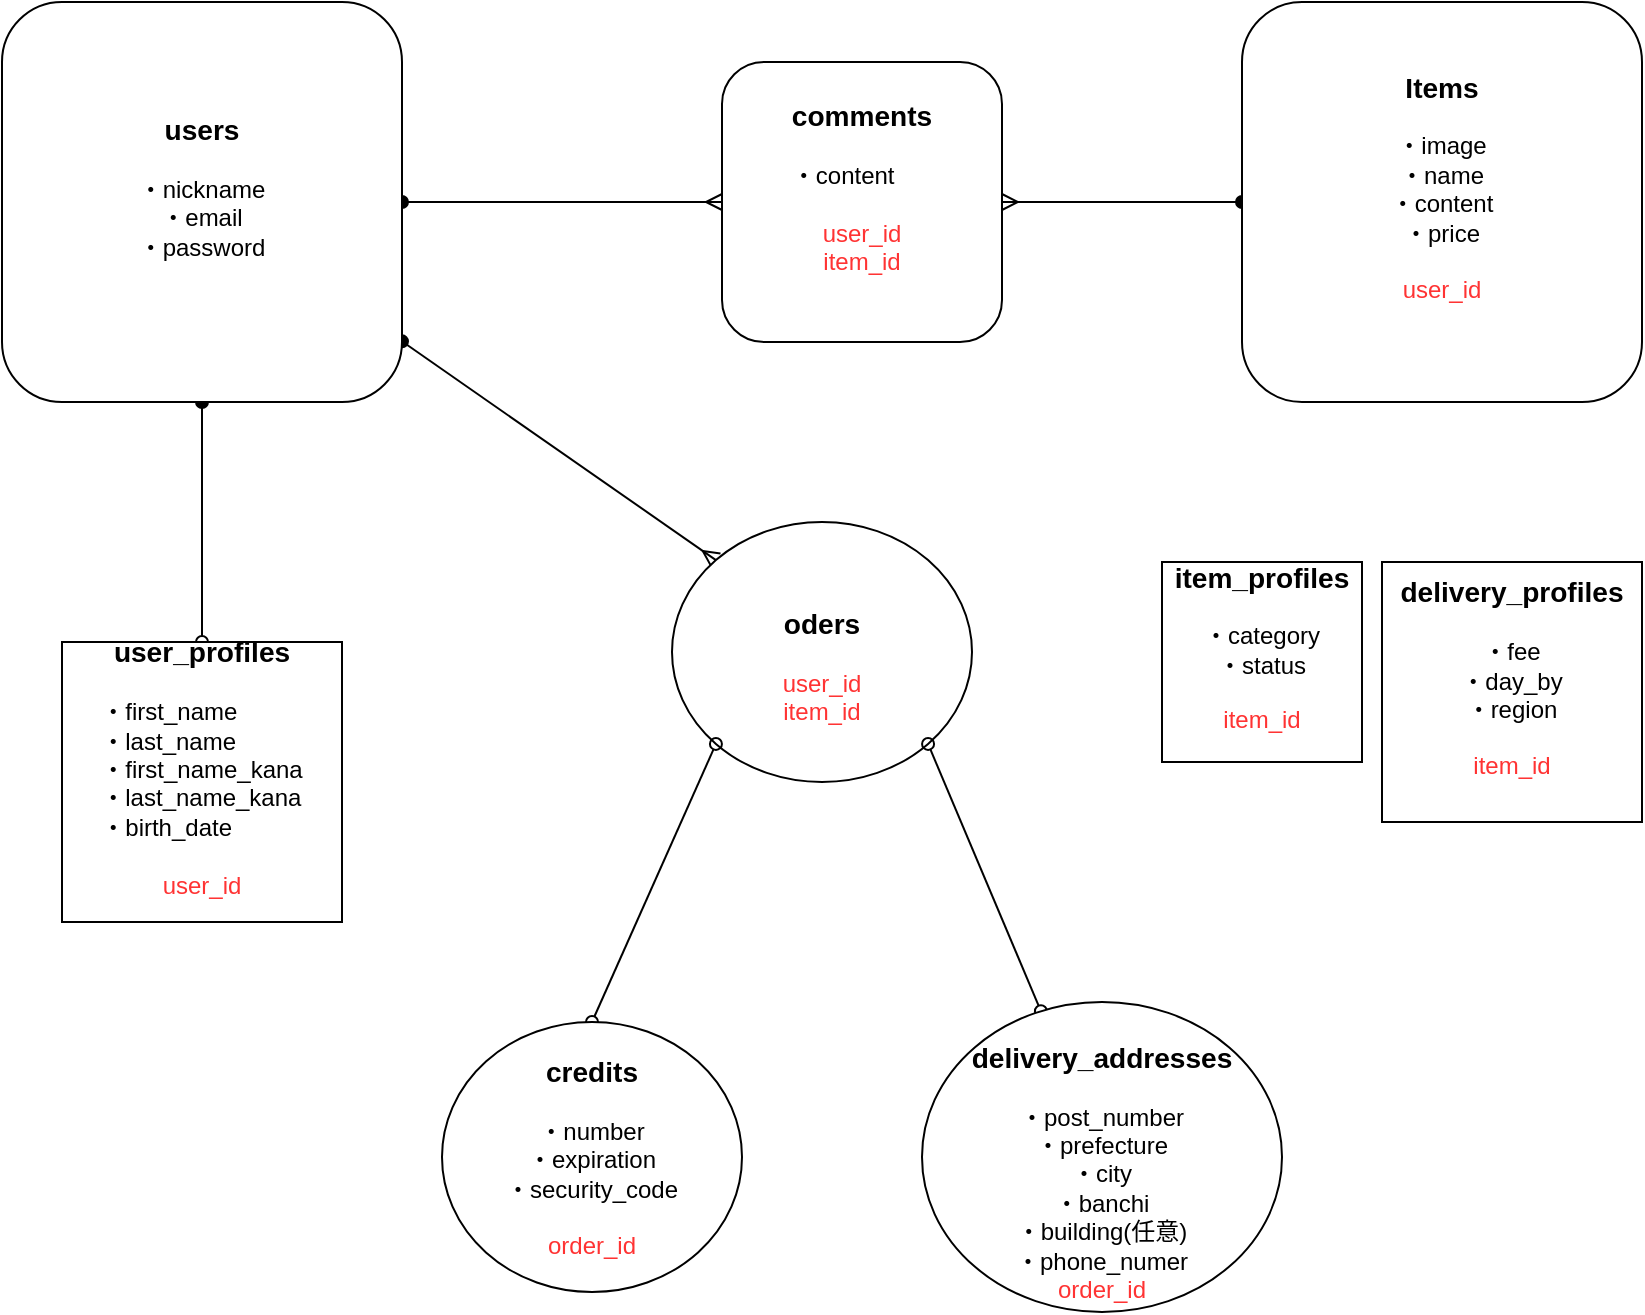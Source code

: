 <mxfile version="13.6.6" type="github">
  <diagram id="H8ZhVeUGdGvCXGNmLCNN" name="Page-1">
    <mxGraphModel dx="792" dy="536" grid="1" gridSize="10" guides="1" tooltips="1" connect="1" arrows="1" fold="1" page="1" pageScale="1" pageWidth="827" pageHeight="1169" math="0" shadow="0">
      <root>
        <mxCell id="0" />
        <mxCell id="1" parent="0" />
        <mxCell id="Uf8UQ3KTwdbZd8pZveF2-19" style="edgeStyle=none;rounded=0;orthogonalLoop=1;jettySize=auto;html=1;exitX=0;exitY=0.5;exitDx=0;exitDy=0;startArrow=ERmany;startFill=0;endArrow=oval;endFill=1;strokeColor=#000000;fontColor=#FF3333;entryX=1;entryY=0.5;entryDx=0;entryDy=0;" edge="1" parent="1" source="Uf8UQ3KTwdbZd8pZveF2-1" target="Uf8UQ3KTwdbZd8pZveF2-2">
          <mxGeometry relative="1" as="geometry">
            <mxPoint x="310" y="60" as="targetPoint" />
          </mxGeometry>
        </mxCell>
        <mxCell id="Uf8UQ3KTwdbZd8pZveF2-20" style="edgeStyle=none;rounded=0;orthogonalLoop=1;jettySize=auto;html=1;exitX=1;exitY=0.5;exitDx=0;exitDy=0;entryX=0;entryY=0.5;entryDx=0;entryDy=0;startArrow=ERmany;startFill=0;endArrow=oval;endFill=1;strokeColor=#000000;fontColor=#FF3333;" edge="1" parent="1" source="Uf8UQ3KTwdbZd8pZveF2-1" target="Uf8UQ3KTwdbZd8pZveF2-4">
          <mxGeometry relative="1" as="geometry" />
        </mxCell>
        <mxCell id="Uf8UQ3KTwdbZd8pZveF2-1" value="&lt;h3&gt;comments&lt;/h3&gt;&lt;div style=&quot;text-align: left ; font-size: 11px&quot;&gt;&lt;span style=&quot;font-size: 12px&quot;&gt;・content&lt;/span&gt;&lt;br&gt;&lt;/div&gt;&lt;div style=&quot;text-align: left ; font-size: 11px&quot;&gt;&lt;span style=&quot;font-size: 12px&quot;&gt;&lt;br&gt;&lt;/span&gt;&lt;/div&gt;&lt;div style=&quot;font-size: 11px&quot;&gt;&lt;span style=&quot;font-size: 12px&quot;&gt;&lt;font color=&quot;#ff3333&quot;&gt;user_id&lt;/font&gt;&lt;/span&gt;&lt;/div&gt;&lt;div style=&quot;font-size: 11px&quot;&gt;&lt;span style=&quot;color: rgb(255 , 51 , 51) ; font-size: 12px&quot;&gt;item_id&lt;/span&gt;&lt;/div&gt;&lt;div style=&quot;text-align: left ; font-size: 11px&quot;&gt;&lt;span style=&quot;font-size: 12px&quot;&gt;&lt;font color=&quot;#ff3333&quot;&gt;&lt;br&gt;&lt;/font&gt;&lt;/span&gt;&lt;/div&gt;&lt;div style=&quot;text-align: left ; font-size: 11px&quot;&gt;&lt;span style=&quot;font-size: 12px&quot;&gt;&lt;br&gt;&lt;/span&gt;&lt;/div&gt;" style="whiteSpace=wrap;html=1;aspect=fixed;align=center;rounded=1;" vertex="1" parent="1">
          <mxGeometry x="360" y="30" width="140" height="140" as="geometry" />
        </mxCell>
        <mxCell id="Uf8UQ3KTwdbZd8pZveF2-13" style="edgeStyle=none;rounded=0;orthogonalLoop=1;jettySize=auto;html=1;entryX=0;entryY=0;entryDx=0;entryDy=0;startArrow=oval;startFill=1;endArrow=ERmany;endFill=0;strokeColor=#000000;fontColor=#FF3333;" edge="1" parent="1" source="Uf8UQ3KTwdbZd8pZveF2-2" target="Uf8UQ3KTwdbZd8pZveF2-8">
          <mxGeometry relative="1" as="geometry" />
        </mxCell>
        <mxCell id="Uf8UQ3KTwdbZd8pZveF2-17" style="edgeStyle=none;rounded=0;orthogonalLoop=1;jettySize=auto;html=1;startArrow=oval;startFill=1;endArrow=oval;endFill=0;strokeColor=#000000;fontColor=#FF3333;" edge="1" parent="1" source="Uf8UQ3KTwdbZd8pZveF2-2" target="Uf8UQ3KTwdbZd8pZveF2-3">
          <mxGeometry relative="1" as="geometry" />
        </mxCell>
        <mxCell id="Uf8UQ3KTwdbZd8pZveF2-2" value="&lt;h3&gt;users&lt;/h3&gt;&lt;div&gt;・nickname&lt;/div&gt;&lt;div&gt;・email&lt;/div&gt;&lt;div&gt;・password&lt;/div&gt;&lt;div&gt;&lt;br&gt;&lt;/div&gt;&lt;div style=&quot;text-align: left ; font-size: 11px&quot;&gt;&lt;span style=&quot;font-size: 12px&quot;&gt;&lt;br&gt;&lt;/span&gt;&lt;/div&gt;" style="whiteSpace=wrap;html=1;aspect=fixed;align=center;rounded=1;" vertex="1" parent="1">
          <mxGeometry width="200" height="200" as="geometry" />
        </mxCell>
        <mxCell id="Uf8UQ3KTwdbZd8pZveF2-3" value="&lt;h3&gt;user_profiles&lt;/h3&gt;&lt;div style=&quot;text-align: left ; font-size: 11px&quot;&gt;&lt;span style=&quot;font-size: 12px&quot;&gt;・first_name&lt;/span&gt;&lt;br&gt;&lt;/div&gt;&lt;div style=&quot;text-align: left ; font-size: 11px&quot;&gt;&lt;span style=&quot;font-size: 12px&quot;&gt;・last_name&lt;/span&gt;&lt;/div&gt;&lt;div style=&quot;text-align: left ; font-size: 11px&quot;&gt;&lt;span style=&quot;font-size: 12px&quot;&gt;・first_name_kana&lt;/span&gt;&lt;/div&gt;&lt;div style=&quot;text-align: left ; font-size: 11px&quot;&gt;&lt;span style=&quot;font-size: 12px&quot;&gt;・last_name_kana&lt;/span&gt;&lt;/div&gt;&lt;div style=&quot;text-align: left ; font-size: 11px&quot;&gt;&lt;span style=&quot;font-size: 12px&quot;&gt;・birth_date&lt;/span&gt;&lt;/div&gt;&lt;div style=&quot;text-align: left ; font-size: 11px&quot;&gt;&lt;span style=&quot;font-size: 12px&quot;&gt;&lt;br&gt;&lt;/span&gt;&lt;/div&gt;&lt;div style=&quot;font-size: 11px&quot;&gt;&lt;span style=&quot;font-size: 12px&quot;&gt;&lt;font color=&quot;#ff3333&quot;&gt;user_id&lt;/font&gt;&lt;/span&gt;&lt;/div&gt;&lt;div style=&quot;text-align: left ; font-size: 11px&quot;&gt;&lt;span style=&quot;font-size: 12px&quot;&gt;&lt;font color=&quot;#ff3333&quot;&gt;&lt;br&gt;&lt;/font&gt;&lt;/span&gt;&lt;/div&gt;&lt;div style=&quot;text-align: left ; font-size: 11px&quot;&gt;&lt;span style=&quot;font-size: 12px&quot;&gt;&lt;br&gt;&lt;/span&gt;&lt;/div&gt;" style="whiteSpace=wrap;html=1;aspect=fixed;align=center;rounded=0;" vertex="1" parent="1">
          <mxGeometry x="30" y="320" width="140" height="140" as="geometry" />
        </mxCell>
        <mxCell id="Uf8UQ3KTwdbZd8pZveF2-4" value="&lt;h3&gt;Items&lt;/h3&gt;&lt;div&gt;・image&lt;/div&gt;&lt;div&gt;・name&lt;/div&gt;&lt;div&gt;・content&lt;/div&gt;&lt;div&gt;・price&lt;/div&gt;&lt;div style=&quot;text-align: left ; font-size: 11px&quot;&gt;&lt;span style=&quot;font-size: 12px&quot;&gt;&lt;br&gt;&lt;/span&gt;&lt;/div&gt;&lt;div style=&quot;font-size: 11px&quot;&gt;&lt;span style=&quot;font-size: 12px&quot;&gt;&lt;font color=&quot;#ff3333&quot;&gt;user_id&lt;/font&gt;&lt;/span&gt;&lt;/div&gt;&lt;div style=&quot;text-align: left ; font-size: 11px&quot;&gt;&lt;span style=&quot;font-size: 12px&quot;&gt;&lt;font color=&quot;#ff3333&quot;&gt;&lt;br&gt;&lt;/font&gt;&lt;/span&gt;&lt;/div&gt;&lt;div style=&quot;text-align: left ; font-size: 11px&quot;&gt;&lt;span style=&quot;font-size: 12px&quot;&gt;&lt;br&gt;&lt;/span&gt;&lt;/div&gt;" style="whiteSpace=wrap;html=1;aspect=fixed;align=center;rounded=1;" vertex="1" parent="1">
          <mxGeometry x="620" width="200" height="200" as="geometry" />
        </mxCell>
        <mxCell id="Uf8UQ3KTwdbZd8pZveF2-6" value="&lt;h3&gt;item_profiles&lt;/h3&gt;&lt;div style=&quot;font-size: 11px&quot;&gt;&lt;span style=&quot;font-size: 12px&quot;&gt;・category&lt;/span&gt;&lt;br&gt;&lt;/div&gt;&lt;div&gt;・status&lt;/div&gt;&lt;div style=&quot;font-size: 11px&quot;&gt;&lt;br&gt;&lt;/div&gt;&lt;div style=&quot;font-size: 11px&quot;&gt;&lt;span style=&quot;font-size: 12px&quot;&gt;&lt;font color=&quot;#ff3333&quot;&gt;item_id&lt;/font&gt;&lt;/span&gt;&lt;/div&gt;&lt;div style=&quot;font-size: 11px&quot;&gt;&lt;span style=&quot;font-size: 12px&quot;&gt;&lt;font color=&quot;#ff3333&quot;&gt;&lt;br&gt;&lt;/font&gt;&lt;/span&gt;&lt;/div&gt;&lt;div style=&quot;font-size: 11px&quot;&gt;&lt;span style=&quot;font-size: 12px&quot;&gt;&lt;br&gt;&lt;/span&gt;&lt;/div&gt;" style="whiteSpace=wrap;html=1;aspect=fixed;align=center;" vertex="1" parent="1">
          <mxGeometry x="580" y="280" width="100" height="100" as="geometry" />
        </mxCell>
        <mxCell id="Uf8UQ3KTwdbZd8pZveF2-7" value="&lt;h3&gt;delivery_profiles&lt;/h3&gt;&lt;div style=&quot;font-size: 11px&quot;&gt;&lt;span style=&quot;font-size: 12px&quot;&gt;・fee&lt;/span&gt;&lt;br&gt;&lt;/div&gt;&lt;div&gt;・day_by&lt;/div&gt;&lt;div&gt;・region&lt;/div&gt;&lt;div style=&quot;font-size: 11px&quot;&gt;&lt;br&gt;&lt;/div&gt;&lt;div style=&quot;font-size: 11px&quot;&gt;&lt;span style=&quot;font-size: 12px&quot;&gt;&lt;font color=&quot;#ff3333&quot;&gt;item_id&lt;/font&gt;&lt;/span&gt;&lt;/div&gt;&lt;div style=&quot;font-size: 11px&quot;&gt;&lt;span style=&quot;font-size: 12px&quot;&gt;&lt;font color=&quot;#ff3333&quot;&gt;&lt;br&gt;&lt;/font&gt;&lt;/span&gt;&lt;/div&gt;&lt;div style=&quot;font-size: 11px&quot;&gt;&lt;span style=&quot;font-size: 12px&quot;&gt;&lt;br&gt;&lt;/span&gt;&lt;/div&gt;" style="whiteSpace=wrap;html=1;aspect=fixed;align=center;" vertex="1" parent="1">
          <mxGeometry x="690" y="280" width="130" height="130" as="geometry" />
        </mxCell>
        <mxCell id="Uf8UQ3KTwdbZd8pZveF2-8" value="&lt;h3&gt;&lt;font color=&quot;#000000&quot;&gt;oders&lt;/font&gt;&lt;/h3&gt;&lt;div&gt;user_id&lt;/div&gt;&lt;div&gt;item_id&lt;/div&gt;" style="ellipse;whiteSpace=wrap;html=1;rounded=0;fontColor=#FF3333;" vertex="1" parent="1">
          <mxGeometry x="335" y="260" width="150" height="130" as="geometry" />
        </mxCell>
        <mxCell id="Uf8UQ3KTwdbZd8pZveF2-11" style="orthogonalLoop=1;jettySize=auto;html=1;exitX=0.5;exitY=0;exitDx=0;exitDy=0;entryX=0;entryY=1;entryDx=0;entryDy=0;fontColor=#FF3333;rounded=0;endArrow=oval;endFill=0;startArrow=oval;startFill=0;" edge="1" parent="1" source="Uf8UQ3KTwdbZd8pZveF2-9" target="Uf8UQ3KTwdbZd8pZveF2-8">
          <mxGeometry relative="1" as="geometry" />
        </mxCell>
        <mxCell id="Uf8UQ3KTwdbZd8pZveF2-9" value="&lt;h3&gt;&lt;font color=&quot;#000000&quot;&gt;credits&lt;/font&gt;&lt;/h3&gt;&lt;div&gt;&lt;font color=&quot;#000000&quot;&gt;・number&lt;/font&gt;&lt;/div&gt;&lt;div&gt;&lt;font color=&quot;#000000&quot;&gt;・expiration&lt;/font&gt;&lt;/div&gt;&lt;div&gt;&lt;font color=&quot;#000000&quot;&gt;・security_code&lt;/font&gt;&lt;/div&gt;&lt;div&gt;&lt;font color=&quot;#000000&quot;&gt;&lt;br&gt;&lt;/font&gt;&lt;/div&gt;&lt;div&gt;order_id&lt;/div&gt;&lt;div&gt;&lt;br&gt;&lt;/div&gt;" style="ellipse;whiteSpace=wrap;html=1;rounded=0;fontColor=#FF3333;" vertex="1" parent="1">
          <mxGeometry x="220" y="510" width="150" height="135" as="geometry" />
        </mxCell>
        <mxCell id="Uf8UQ3KTwdbZd8pZveF2-12" style="edgeStyle=none;rounded=0;orthogonalLoop=1;jettySize=auto;html=1;entryX=1;entryY=1;entryDx=0;entryDy=0;startArrow=oval;startFill=0;endArrow=oval;endFill=0;strokeColor=#000000;fontColor=#FF3333;" edge="1" parent="1" source="Uf8UQ3KTwdbZd8pZveF2-10" target="Uf8UQ3KTwdbZd8pZveF2-8">
          <mxGeometry relative="1" as="geometry" />
        </mxCell>
        <mxCell id="Uf8UQ3KTwdbZd8pZveF2-10" value="&lt;h3&gt;&lt;font color=&quot;#000000&quot;&gt;delivery_addresses&lt;/font&gt;&lt;/h3&gt;&lt;div&gt;&lt;font color=&quot;#000000&quot;&gt;・post_number&lt;/font&gt;&lt;/div&gt;&lt;div&gt;&lt;font color=&quot;#000000&quot;&gt;・prefecture&lt;/font&gt;&lt;/div&gt;&lt;div&gt;&lt;font color=&quot;#000000&quot;&gt;・city&lt;/font&gt;&lt;/div&gt;&lt;div&gt;&lt;font color=&quot;#000000&quot;&gt;・banchi&lt;/font&gt;&lt;/div&gt;&lt;div&gt;&lt;font color=&quot;#000000&quot;&gt;・building(任意)&lt;/font&gt;&lt;/div&gt;&lt;div&gt;&lt;font color=&quot;#000000&quot;&gt;・phone_numer&lt;/font&gt;&lt;/div&gt;&lt;div&gt;order&lt;span&gt;_id&lt;/span&gt;&lt;/div&gt;" style="ellipse;whiteSpace=wrap;html=1;rounded=0;fontColor=#FF3333;" vertex="1" parent="1">
          <mxGeometry x="460" y="500" width="180" height="155" as="geometry" />
        </mxCell>
      </root>
    </mxGraphModel>
  </diagram>
</mxfile>
